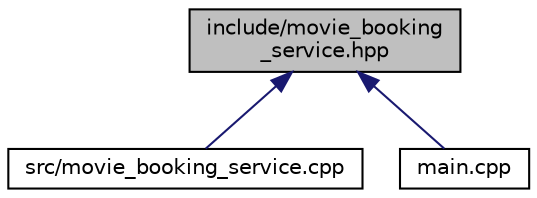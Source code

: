 digraph "include/movie_booking_service.hpp"
{
 // LATEX_PDF_SIZE
  edge [fontname="Helvetica",fontsize="10",labelfontname="Helvetica",labelfontsize="10"];
  node [fontname="Helvetica",fontsize="10",shape=record];
  Node1 [label="include/movie_booking\l_service.hpp",height=0.2,width=0.4,color="black", fillcolor="grey75", style="filled", fontcolor="black",tooltip="Movie booking service API."];
  Node1 -> Node2 [dir="back",color="midnightblue",fontsize="10",style="solid",fontname="Helvetica"];
  Node2 [label="src/movie_booking_service.cpp",height=0.2,width=0.4,color="black", fillcolor="white", style="filled",URL="$movie__booking__service_8cpp.html",tooltip="Implementation for MovieBookingService (API) class."];
  Node1 -> Node3 [dir="back",color="midnightblue",fontsize="10",style="solid",fontname="Helvetica"];
  Node3 [label="main.cpp",height=0.2,width=0.4,color="black", fillcolor="white", style="filled",URL="$main_8cpp.html",tooltip="Main program for testing movie booking service functionalities via CLI."];
}
